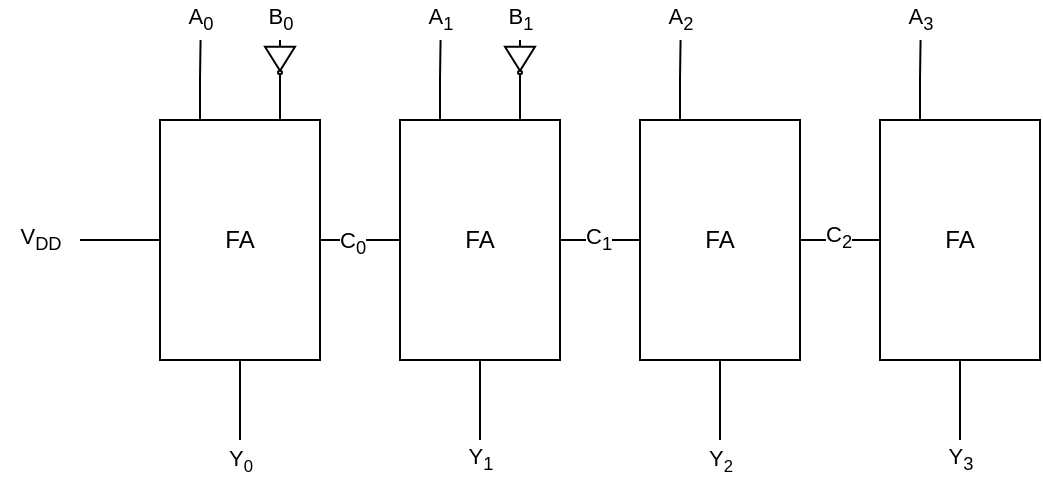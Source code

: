 <mxfile>
    <diagram id="xfXvCDF23rOo0RoCbKJ1" name="Page-1">
        <mxGraphModel dx="309" dy="302" grid="1" gridSize="10" guides="1" tooltips="1" connect="1" arrows="1" fold="1" page="1" pageScale="1" pageWidth="850" pageHeight="1100" math="0" shadow="0">
            <root>
                <mxCell id="0"/>
                <mxCell id="1" parent="0"/>
                <mxCell id="18" style="edgeStyle=orthogonalEdgeStyle;rounded=0;orthogonalLoop=1;jettySize=auto;html=1;exitX=0.25;exitY=0;exitDx=0;exitDy=0;fontSize=11;endArrow=none;endFill=0;" parent="1" source="2" edge="1">
                    <mxGeometry relative="1" as="geometry">
                        <mxPoint x="140.286" y="120" as="targetPoint"/>
                    </mxGeometry>
                </mxCell>
                <mxCell id="47" style="edgeStyle=orthogonalEdgeStyle;rounded=0;orthogonalLoop=1;jettySize=auto;html=1;entryX=0;entryY=0.5;entryDx=0;entryDy=0;fontSize=11;endArrow=none;endFill=0;" parent="1" source="2" target="24" edge="1">
                    <mxGeometry relative="1" as="geometry"/>
                </mxCell>
                <mxCell id="55" value="" style="edgeStyle=orthogonalEdgeStyle;rounded=0;orthogonalLoop=1;jettySize=auto;html=1;fontSize=11;endArrow=none;endFill=0;" parent="1" source="2" target="24" edge="1">
                    <mxGeometry relative="1" as="geometry"/>
                </mxCell>
                <mxCell id="2" value="FA" style="whiteSpace=wrap;html=1;" parent="1" vertex="1">
                    <mxGeometry x="120" y="160" width="80" height="120" as="geometry"/>
                </mxCell>
                <mxCell id="20" value="A&lt;sub&gt;0&lt;/sub&gt;" style="text;html=1;align=center;verticalAlign=middle;resizable=0;points=[];autosize=1;strokeColor=none;fontSize=11;" parent="1" vertex="1">
                    <mxGeometry x="125" y="100" width="30" height="20" as="geometry"/>
                </mxCell>
                <mxCell id="21" value="B&lt;sub&gt;0&lt;/sub&gt;" style="text;html=1;align=center;verticalAlign=middle;resizable=0;points=[];autosize=1;strokeColor=none;fontSize=11;" parent="1" vertex="1">
                    <mxGeometry x="165" y="100" width="30" height="20" as="geometry"/>
                </mxCell>
                <mxCell id="22" style="edgeStyle=orthogonalEdgeStyle;rounded=0;orthogonalLoop=1;jettySize=auto;html=1;exitX=0.25;exitY=0;exitDx=0;exitDy=0;fontSize=11;endArrow=none;endFill=0;" parent="1" source="24" edge="1">
                    <mxGeometry relative="1" as="geometry">
                        <mxPoint x="260.286" y="120.0" as="targetPoint"/>
                    </mxGeometry>
                </mxCell>
                <mxCell id="48" style="edgeStyle=orthogonalEdgeStyle;rounded=0;orthogonalLoop=1;jettySize=auto;html=1;entryX=0;entryY=0.5;entryDx=0;entryDy=0;fontSize=11;endArrow=none;endFill=0;" parent="1" source="24" target="29" edge="1">
                    <mxGeometry relative="1" as="geometry"/>
                </mxCell>
                <mxCell id="53" value="C&lt;sub&gt;1&lt;/sub&gt;" style="edgeLabel;html=1;align=center;verticalAlign=middle;resizable=0;points=[];fontSize=11;" parent="48" vertex="1" connectable="0">
                    <mxGeometry x="-0.038" relative="1" as="geometry">
                        <mxPoint as="offset"/>
                    </mxGeometry>
                </mxCell>
                <mxCell id="52" value="" style="edgeStyle=orthogonalEdgeStyle;rounded=0;orthogonalLoop=1;jettySize=auto;html=1;fontSize=11;endArrow=none;endFill=0;" parent="1" source="24" target="2" edge="1">
                    <mxGeometry relative="1" as="geometry"/>
                </mxCell>
                <mxCell id="56" value="C&lt;sub&gt;0&lt;/sub&gt;" style="edgeLabel;html=1;align=center;verticalAlign=middle;resizable=0;points=[];fontSize=11;" parent="52" vertex="1" connectable="0">
                    <mxGeometry x="0.218" y="2" relative="1" as="geometry">
                        <mxPoint as="offset"/>
                    </mxGeometry>
                </mxCell>
                <mxCell id="24" value="FA" style="whiteSpace=wrap;html=1;" parent="1" vertex="1">
                    <mxGeometry x="240" y="160" width="80" height="120" as="geometry"/>
                </mxCell>
                <mxCell id="25" value="A&lt;sub&gt;1&lt;/sub&gt;" style="text;html=1;align=center;verticalAlign=middle;resizable=0;points=[];autosize=1;strokeColor=none;fontSize=11;" parent="1" vertex="1">
                    <mxGeometry x="245" y="100" width="30" height="20" as="geometry"/>
                </mxCell>
                <mxCell id="26" value="B&lt;sub&gt;1&lt;/sub&gt;" style="text;html=1;align=center;verticalAlign=middle;resizable=0;points=[];autosize=1;strokeColor=none;fontSize=11;" parent="1" vertex="1">
                    <mxGeometry x="285" y="100" width="30" height="20" as="geometry"/>
                </mxCell>
                <mxCell id="27" style="edgeStyle=orthogonalEdgeStyle;rounded=0;orthogonalLoop=1;jettySize=auto;html=1;exitX=0.25;exitY=0;exitDx=0;exitDy=0;fontSize=11;endArrow=none;endFill=0;" parent="1" source="29" edge="1">
                    <mxGeometry relative="1" as="geometry">
                        <mxPoint x="380.286" y="120.0" as="targetPoint"/>
                    </mxGeometry>
                </mxCell>
                <mxCell id="49" style="edgeStyle=orthogonalEdgeStyle;rounded=0;orthogonalLoop=1;jettySize=auto;html=1;entryX=0;entryY=0.5;entryDx=0;entryDy=0;fontSize=11;endArrow=none;endFill=0;" parent="1" source="29" target="34" edge="1">
                    <mxGeometry relative="1" as="geometry"/>
                </mxCell>
                <mxCell id="54" value="C&lt;sub&gt;2&lt;/sub&gt;" style="edgeLabel;html=1;align=center;verticalAlign=middle;resizable=0;points=[];fontSize=11;" parent="49" vertex="1" connectable="0">
                    <mxGeometry x="-0.047" y="1" relative="1" as="geometry">
                        <mxPoint as="offset"/>
                    </mxGeometry>
                </mxCell>
                <mxCell id="29" value="FA" style="whiteSpace=wrap;html=1;" parent="1" vertex="1">
                    <mxGeometry x="360" y="160" width="80" height="120" as="geometry"/>
                </mxCell>
                <mxCell id="30" value="A&lt;sub&gt;2&lt;/sub&gt;" style="text;html=1;align=center;verticalAlign=middle;resizable=0;points=[];autosize=1;strokeColor=none;fontSize=11;" parent="1" vertex="1">
                    <mxGeometry x="365" y="100" width="30" height="20" as="geometry"/>
                </mxCell>
                <mxCell id="32" style="edgeStyle=orthogonalEdgeStyle;rounded=0;orthogonalLoop=1;jettySize=auto;html=1;exitX=0.25;exitY=0;exitDx=0;exitDy=0;fontSize=11;endArrow=none;endFill=0;" parent="1" source="34" edge="1">
                    <mxGeometry relative="1" as="geometry">
                        <mxPoint x="500.286" y="120.0" as="targetPoint"/>
                    </mxGeometry>
                </mxCell>
                <mxCell id="34" value="FA" style="whiteSpace=wrap;html=1;" parent="1" vertex="1">
                    <mxGeometry x="480" y="160" width="80" height="120" as="geometry"/>
                </mxCell>
                <mxCell id="35" value="A&lt;sub&gt;3&lt;/sub&gt;" style="text;html=1;align=center;verticalAlign=middle;resizable=0;points=[];autosize=1;strokeColor=none;fontSize=11;" parent="1" vertex="1">
                    <mxGeometry x="485" y="100" width="30" height="20" as="geometry"/>
                </mxCell>
                <mxCell id="43" style="edgeStyle=orthogonalEdgeStyle;rounded=0;orthogonalLoop=1;jettySize=auto;html=1;entryX=0.5;entryY=1;entryDx=0;entryDy=0;fontSize=11;endArrow=none;endFill=0;" parent="1" source="37" target="2" edge="1">
                    <mxGeometry relative="1" as="geometry"/>
                </mxCell>
                <mxCell id="37" value="Y&lt;font size=&quot;1&quot;&gt;&lt;sub&gt;0&lt;/sub&gt;&lt;/font&gt;" style="text;html=1;align=center;verticalAlign=middle;resizable=0;points=[];autosize=1;strokeColor=none;fontSize=11;" parent="1" vertex="1">
                    <mxGeometry x="145" y="320" width="30" height="20" as="geometry"/>
                </mxCell>
                <mxCell id="44" style="edgeStyle=orthogonalEdgeStyle;rounded=0;orthogonalLoop=1;jettySize=auto;html=1;entryX=0.5;entryY=1;entryDx=0;entryDy=0;fontSize=11;endArrow=none;endFill=0;" parent="1" source="38" target="24" edge="1">
                    <mxGeometry relative="1" as="geometry"/>
                </mxCell>
                <mxCell id="38" value="Y&lt;sub&gt;1&lt;/sub&gt;" style="text;html=1;align=center;verticalAlign=middle;resizable=0;points=[];autosize=1;strokeColor=none;fontSize=11;" parent="1" vertex="1">
                    <mxGeometry x="265" y="320" width="30" height="20" as="geometry"/>
                </mxCell>
                <mxCell id="45" style="edgeStyle=orthogonalEdgeStyle;rounded=0;orthogonalLoop=1;jettySize=auto;html=1;entryX=0.5;entryY=1;entryDx=0;entryDy=0;fontSize=11;endArrow=none;endFill=0;" parent="1" source="39" target="29" edge="1">
                    <mxGeometry relative="1" as="geometry"/>
                </mxCell>
                <mxCell id="39" value="Y&lt;font size=&quot;1&quot;&gt;&lt;sub&gt;2&lt;/sub&gt;&lt;/font&gt;" style="text;html=1;align=center;verticalAlign=middle;resizable=0;points=[];autosize=1;strokeColor=none;fontSize=11;" parent="1" vertex="1">
                    <mxGeometry x="385" y="320" width="30" height="20" as="geometry"/>
                </mxCell>
                <mxCell id="46" style="edgeStyle=orthogonalEdgeStyle;rounded=0;orthogonalLoop=1;jettySize=auto;html=1;entryX=0.5;entryY=1;entryDx=0;entryDy=0;fontSize=11;endArrow=none;endFill=0;" parent="1" source="40" target="34" edge="1">
                    <mxGeometry relative="1" as="geometry"/>
                </mxCell>
                <mxCell id="40" value="Y&lt;sub&gt;3&lt;/sub&gt;" style="text;html=1;align=center;verticalAlign=middle;resizable=0;points=[];autosize=1;strokeColor=none;fontSize=11;" parent="1" vertex="1">
                    <mxGeometry x="505" y="320" width="30" height="20" as="geometry"/>
                </mxCell>
                <mxCell id="42" style="edgeStyle=orthogonalEdgeStyle;rounded=0;orthogonalLoop=1;jettySize=auto;html=1;entryX=0;entryY=0.5;entryDx=0;entryDy=0;fontSize=11;endArrow=none;endFill=0;" parent="1" source="41" target="2" edge="1">
                    <mxGeometry relative="1" as="geometry"/>
                </mxCell>
                <mxCell id="41" value="V&lt;sub&gt;DD&lt;/sub&gt;" style="text;html=1;align=center;verticalAlign=middle;resizable=0;points=[];autosize=1;strokeColor=none;fontSize=11;" parent="1" vertex="1">
                    <mxGeometry x="40" y="210" width="40" height="20" as="geometry"/>
                </mxCell>
                <mxCell id="60" style="edgeStyle=orthogonalEdgeStyle;rounded=0;orthogonalLoop=1;jettySize=auto;html=1;exitX=1;exitY=0.5;exitDx=0;exitDy=0;exitPerimeter=0;entryX=0.75;entryY=0;entryDx=0;entryDy=0;endArrow=none;endFill=0;" edge="1" parent="1" source="57" target="2">
                    <mxGeometry relative="1" as="geometry"/>
                </mxCell>
                <mxCell id="57" value="" style="verticalLabelPosition=bottom;shadow=0;dashed=0;align=center;html=1;verticalAlign=top;shape=mxgraph.electrical.logic_gates.inverter_2;direction=south;" vertex="1" parent="1">
                    <mxGeometry x="172.5" y="120" width="15" height="20" as="geometry"/>
                </mxCell>
                <mxCell id="61" style="edgeStyle=orthogonalEdgeStyle;rounded=0;orthogonalLoop=1;jettySize=auto;html=1;exitX=1;exitY=0.5;exitDx=0;exitDy=0;exitPerimeter=0;entryX=0.75;entryY=0;entryDx=0;entryDy=0;endArrow=none;endFill=0;" edge="1" source="62" parent="1">
                    <mxGeometry relative="1" as="geometry">
                        <mxPoint x="300" y="160" as="targetPoint"/>
                    </mxGeometry>
                </mxCell>
                <mxCell id="62" value="" style="verticalLabelPosition=bottom;shadow=0;dashed=0;align=center;html=1;verticalAlign=top;shape=mxgraph.electrical.logic_gates.inverter_2;direction=south;" vertex="1" parent="1">
                    <mxGeometry x="292.5" y="120" width="15" height="20" as="geometry"/>
                </mxCell>
            </root>
        </mxGraphModel>
    </diagram>
</mxfile>
